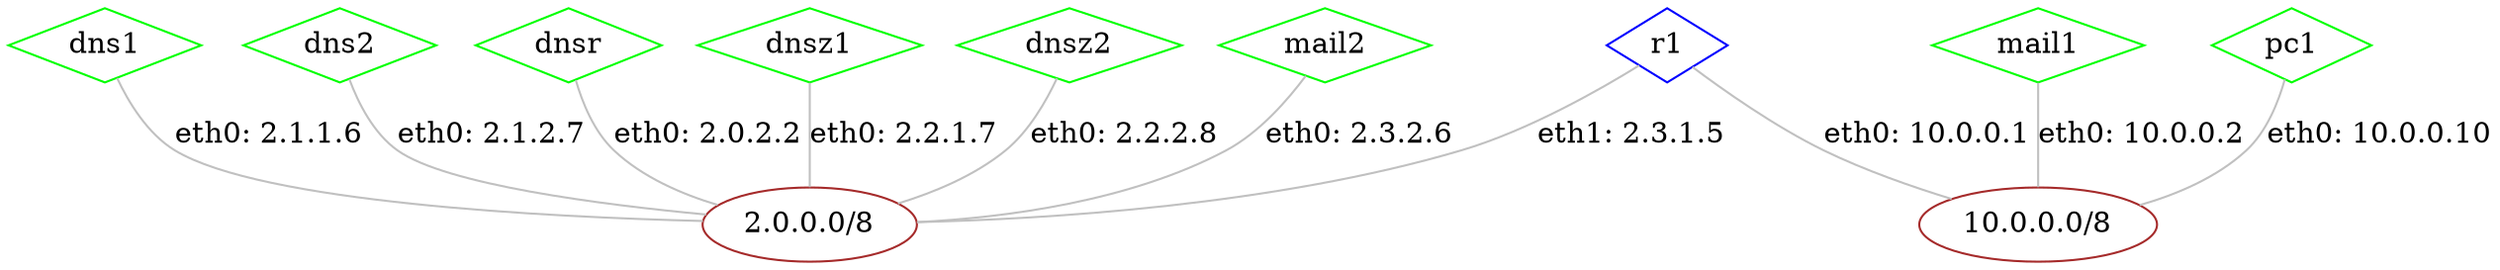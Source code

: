 graph G {
node [shape=diamond, color="green"];
dns1;
dns2;
dnsr;
dnsz1;
dnsz2;
mail1;
mail2;
pc1;
r1 [color="blue"];
node [shape=ellipse, color="brown"];
wan [label="2.0.0.0/8"];
lan1 [label="10.0.0.0/8"];
wan [label="2.0.0.0/8"];
lan1 [label="10.0.0.0/8"];
wan [label="2.0.0.0/8"];
wan [label="2.0.0.0/8"];
lan1 [label="10.0.0.0/8"];
wan [label="2.0.0.0/8"];
wan [label="2.0.0.0/8"];
wan [label="2.0.0.0/8"];
dns1 -- wan [label="eth0: 2.1.1.6", color="gray"];
dns2 -- wan [label="eth0: 2.1.2.7", color="gray"];
dnsr -- wan [label="eth0: 2.0.2.2", color="gray"];
dnsz1 -- wan [label="eth0: 2.2.1.7", color="gray"];
dnsz2 -- wan [label="eth0: 2.2.2.8", color="gray"];
mail1 -- lan1 [label="eth0: 10.0.0.2", color="gray"];
mail2 -- wan [label="eth0: 2.3.2.6", color="gray"];
pc1 -- lan1 [label="eth0: 10.0.0.10", color="gray"];
r1 -- wan [label="eth1: 2.3.1.5", color="gray"];
r1 -- lan1 [label="eth0: 10.0.0.1", color="gray"];
}

